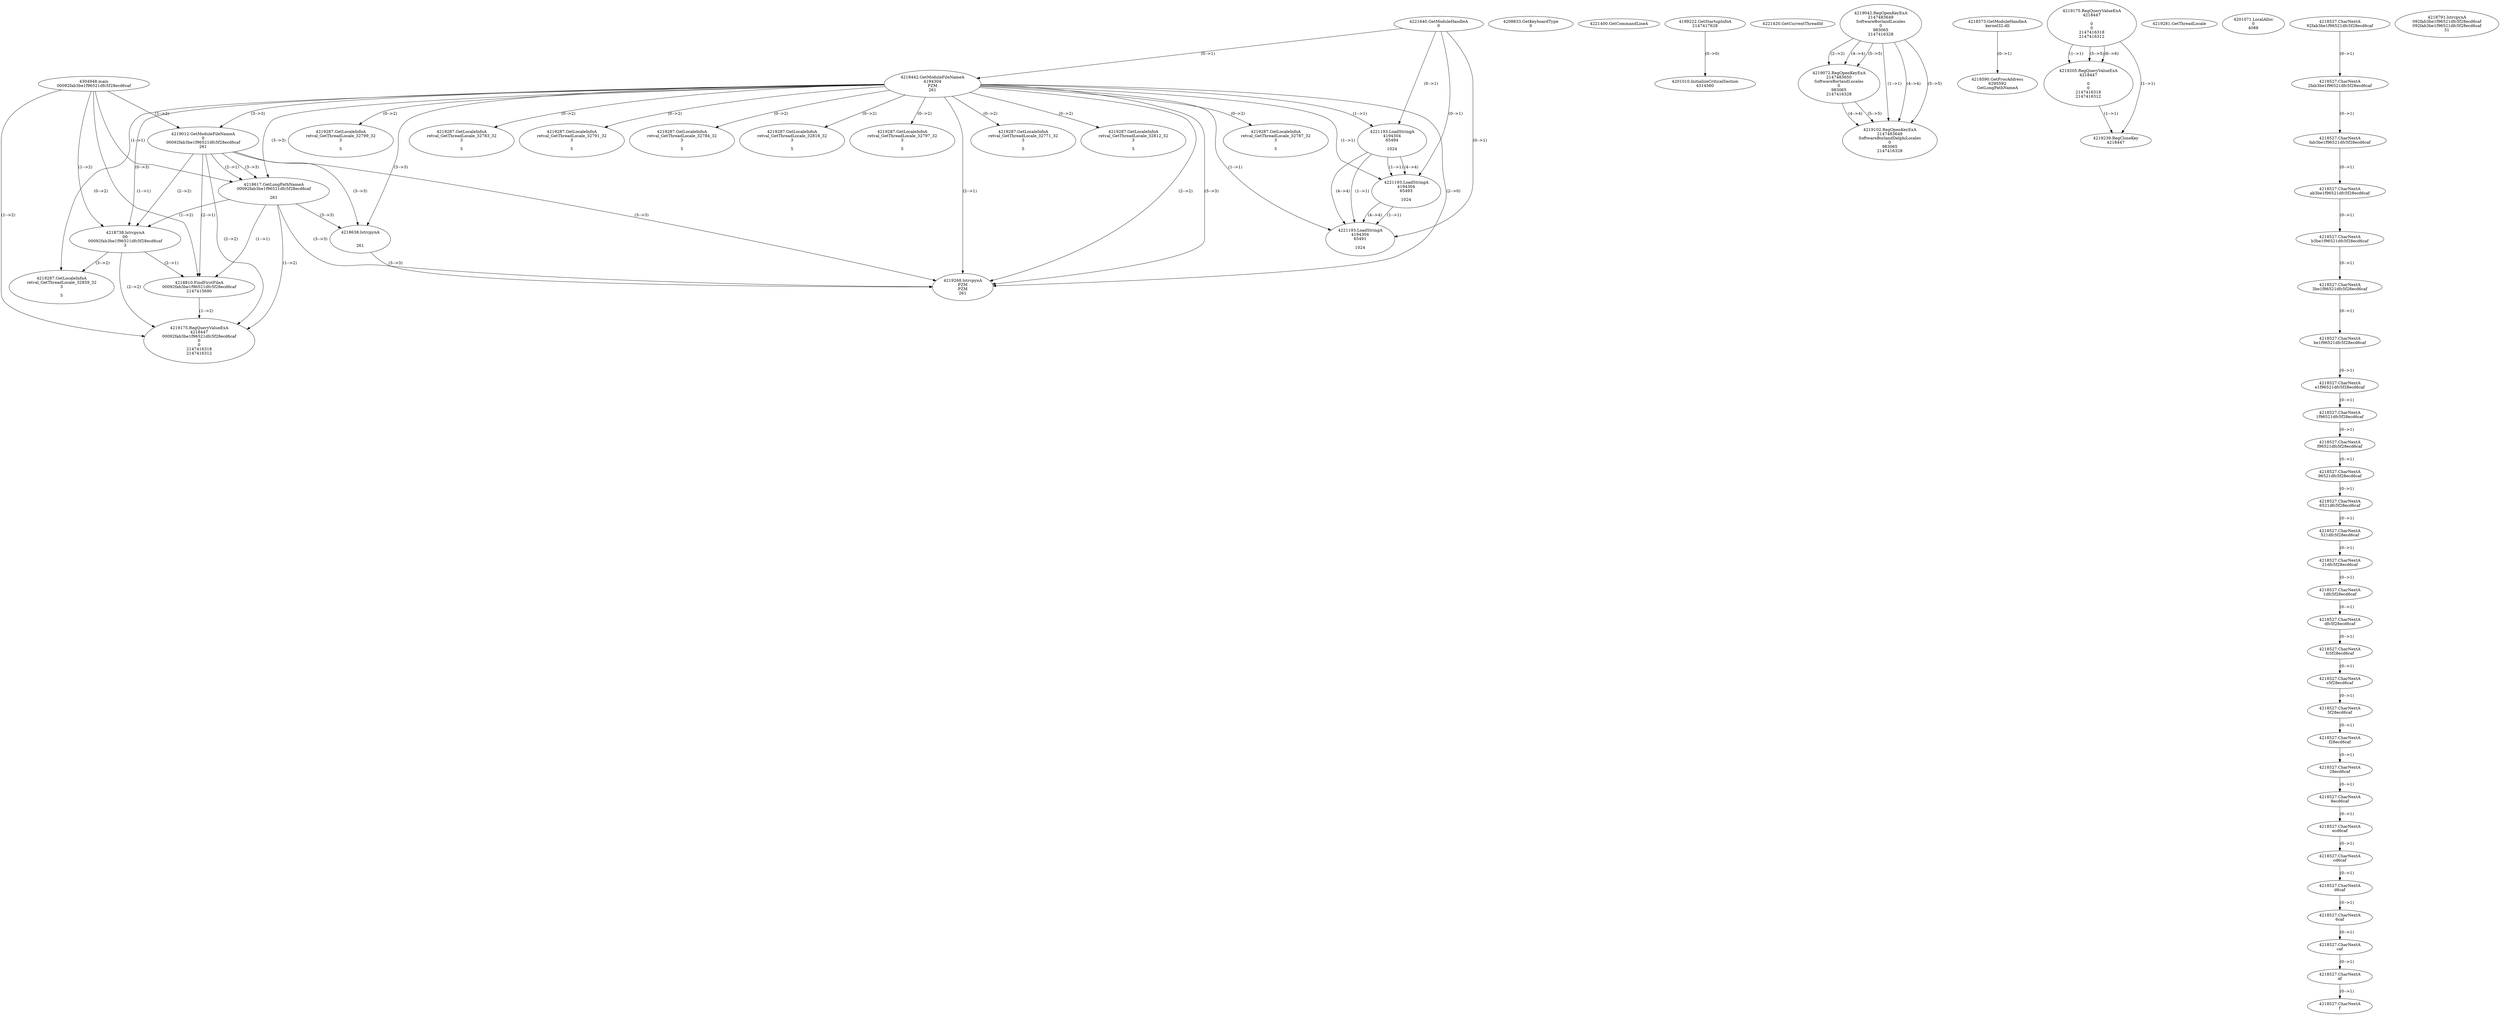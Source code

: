 // Global SCDG with merge call
digraph {
	0 [label="4304948.main
00092fab3be1f96521dfc5f28ecd6caf"]
	1 [label="4221640.GetModuleHandleA
0"]
	2 [label="4208833.GetKeyboardType
0"]
	3 [label="4221400.GetCommandLineA
"]
	4 [label="4199222.GetStartupInfoA
2147417628"]
	5 [label="4221420.GetCurrentThreadId
"]
	6 [label="4218442.GetModuleFileNameA
4194304
PZM
261"]
	1 -> 6 [label="(0-->1)"]
	7 [label="4219012.GetModuleFileNameA
0
00092fab3be1f96521dfc5f28ecd6caf
261"]
	0 -> 7 [label="(1-->2)"]
	6 -> 7 [label="(3-->3)"]
	8 [label="4219042.RegOpenKeyExA
2147483649
Software\Borland\Locales
0
983065
2147416328"]
	9 [label="4219072.RegOpenKeyExA
2147483650
Software\Borland\Locales
0
983065
2147416328"]
	8 -> 9 [label="(2-->2)"]
	8 -> 9 [label="(4-->4)"]
	8 -> 9 [label="(5-->5)"]
	10 [label="4218573.GetModuleHandleA
kernel32.dll"]
	11 [label="4218590.GetProcAddress
6295592
GetLongPathNameA"]
	10 -> 11 [label="(0-->1)"]
	12 [label="4218617.GetLongPathNameA
00092fab3be1f96521dfc5f28ecd6caf

261"]
	0 -> 12 [label="(1-->1)"]
	7 -> 12 [label="(2-->1)"]
	6 -> 12 [label="(3-->3)"]
	7 -> 12 [label="(3-->3)"]
	13 [label="4218638.lstrcpynA


261"]
	6 -> 13 [label="(3-->3)"]
	7 -> 13 [label="(3-->3)"]
	12 -> 13 [label="(3-->3)"]
	14 [label="4219175.RegQueryValueExA
4218447

0
0
2147416318
2147416312"]
	15 [label="4219205.RegQueryValueExA
4218447

0
0
2147416318
2147416312"]
	14 -> 15 [label="(1-->1)"]
	14 -> 15 [label="(5-->5)"]
	14 -> 15 [label="(6-->6)"]
	16 [label="4219239.RegCloseKey
4218447"]
	14 -> 16 [label="(1-->1)"]
	15 -> 16 [label="(1-->1)"]
	17 [label="4219268.lstrcpynA
PZM
PZM
261"]
	6 -> 17 [label="(2-->1)"]
	6 -> 17 [label="(2-->2)"]
	6 -> 17 [label="(3-->3)"]
	7 -> 17 [label="(3-->3)"]
	12 -> 17 [label="(3-->3)"]
	13 -> 17 [label="(3-->3)"]
	6 -> 17 [label="(2-->0)"]
	18 [label="4219281.GetThreadLocale
"]
	19 [label="4219287.GetLocaleInfoA
retval_GetThreadLocale_32787_32
3

5"]
	6 -> 19 [label="(0-->2)"]
	20 [label="4221193.LoadStringA
4194304
65494

1024"]
	1 -> 20 [label="(0-->1)"]
	6 -> 20 [label="(1-->1)"]
	21 [label="4221193.LoadStringA
4194304
65493

1024"]
	1 -> 21 [label="(0-->1)"]
	6 -> 21 [label="(1-->1)"]
	20 -> 21 [label="(1-->1)"]
	20 -> 21 [label="(4-->4)"]
	22 [label="4221193.LoadStringA
4194304
65491

1024"]
	1 -> 22 [label="(0-->1)"]
	6 -> 22 [label="(1-->1)"]
	20 -> 22 [label="(1-->1)"]
	21 -> 22 [label="(1-->1)"]
	20 -> 22 [label="(4-->4)"]
	21 -> 22 [label="(4-->4)"]
	23 [label="4219287.GetLocaleInfoA
retval_GetThreadLocale_32799_32
3

5"]
	6 -> 23 [label="(0-->2)"]
	24 [label="4201010.InitializeCriticalSection
4314560"]
	4 -> 24 [label="(0-->0)"]
	25 [label="4201071.LocalAlloc
0
4088"]
	26 [label="4218738.lstrcpynA
00
00092fab3be1f96521dfc5f28ecd6caf
3"]
	0 -> 26 [label="(1-->2)"]
	7 -> 26 [label="(2-->2)"]
	12 -> 26 [label="(1-->2)"]
	6 -> 26 [label="(0-->3)"]
	27 [label="4218527.CharNextA
92fab3be1f96521dfc5f28ecd6caf"]
	28 [label="4218527.CharNextA
2fab3be1f96521dfc5f28ecd6caf"]
	27 -> 28 [label="(0-->1)"]
	29 [label="4218527.CharNextA
fab3be1f96521dfc5f28ecd6caf"]
	28 -> 29 [label="(0-->1)"]
	30 [label="4218527.CharNextA
ab3be1f96521dfc5f28ecd6caf"]
	29 -> 30 [label="(0-->1)"]
	31 [label="4218527.CharNextA
b3be1f96521dfc5f28ecd6caf"]
	30 -> 31 [label="(0-->1)"]
	32 [label="4218527.CharNextA
3be1f96521dfc5f28ecd6caf"]
	31 -> 32 [label="(0-->1)"]
	33 [label="4218527.CharNextA
be1f96521dfc5f28ecd6caf"]
	32 -> 33 [label="(0-->1)"]
	34 [label="4218527.CharNextA
e1f96521dfc5f28ecd6caf"]
	33 -> 34 [label="(0-->1)"]
	35 [label="4218527.CharNextA
1f96521dfc5f28ecd6caf"]
	34 -> 35 [label="(0-->1)"]
	36 [label="4218527.CharNextA
f96521dfc5f28ecd6caf"]
	35 -> 36 [label="(0-->1)"]
	37 [label="4218527.CharNextA
96521dfc5f28ecd6caf"]
	36 -> 37 [label="(0-->1)"]
	38 [label="4218527.CharNextA
6521dfc5f28ecd6caf"]
	37 -> 38 [label="(0-->1)"]
	39 [label="4218527.CharNextA
521dfc5f28ecd6caf"]
	38 -> 39 [label="(0-->1)"]
	40 [label="4218527.CharNextA
21dfc5f28ecd6caf"]
	39 -> 40 [label="(0-->1)"]
	41 [label="4218527.CharNextA
1dfc5f28ecd6caf"]
	40 -> 41 [label="(0-->1)"]
	42 [label="4218527.CharNextA
dfc5f28ecd6caf"]
	41 -> 42 [label="(0-->1)"]
	43 [label="4218527.CharNextA
fc5f28ecd6caf"]
	42 -> 43 [label="(0-->1)"]
	44 [label="4218527.CharNextA
c5f28ecd6caf"]
	43 -> 44 [label="(0-->1)"]
	45 [label="4218527.CharNextA
5f28ecd6caf"]
	44 -> 45 [label="(0-->1)"]
	46 [label="4218527.CharNextA
f28ecd6caf"]
	45 -> 46 [label="(0-->1)"]
	47 [label="4218527.CharNextA
28ecd6caf"]
	46 -> 47 [label="(0-->1)"]
	48 [label="4218527.CharNextA
8ecd6caf"]
	47 -> 48 [label="(0-->1)"]
	49 [label="4218527.CharNextA
ecd6caf"]
	48 -> 49 [label="(0-->1)"]
	50 [label="4218527.CharNextA
cd6caf"]
	49 -> 50 [label="(0-->1)"]
	51 [label="4218527.CharNextA
d6caf"]
	50 -> 51 [label="(0-->1)"]
	52 [label="4218527.CharNextA
6caf"]
	51 -> 52 [label="(0-->1)"]
	53 [label="4218527.CharNextA
caf"]
	52 -> 53 [label="(0-->1)"]
	54 [label="4218527.CharNextA
af"]
	53 -> 54 [label="(0-->1)"]
	55 [label="4218527.CharNextA
f"]
	54 -> 55 [label="(0-->1)"]
	56 [label="4218791.lstrcpynA
092fab3be1f96521dfc5f28ecd6caf
092fab3be1f96521dfc5f28ecd6caf
31"]
	57 [label="4218810.FindFirstFileA
00092fab3be1f96521dfc5f28ecd6caf
2147415690"]
	0 -> 57 [label="(1-->1)"]
	7 -> 57 [label="(2-->1)"]
	12 -> 57 [label="(1-->1)"]
	26 -> 57 [label="(2-->1)"]
	58 [label="4219175.RegQueryValueExA
4218447
00092fab3be1f96521dfc5f28ecd6caf
0
0
2147416318
2147416312"]
	0 -> 58 [label="(1-->2)"]
	7 -> 58 [label="(2-->2)"]
	12 -> 58 [label="(1-->2)"]
	26 -> 58 [label="(2-->2)"]
	57 -> 58 [label="(1-->2)"]
	59 [label="4219287.GetLocaleInfoA
retval_GetThreadLocale_32859_32
3

5"]
	6 -> 59 [label="(0-->2)"]
	26 -> 59 [label="(3-->2)"]
	60 [label="4219287.GetLocaleInfoA
retval_GetThreadLocale_32783_32
3

5"]
	6 -> 60 [label="(0-->2)"]
	61 [label="4219287.GetLocaleInfoA
retval_GetThreadLocale_32791_32
3

5"]
	6 -> 61 [label="(0-->2)"]
	62 [label="4219287.GetLocaleInfoA
retval_GetThreadLocale_32784_32
3

5"]
	6 -> 62 [label="(0-->2)"]
	63 [label="4219102.RegOpenKeyExA
2147483649
Software\Borland\Delphi\Locales
0
983065
2147416328"]
	8 -> 63 [label="(1-->1)"]
	8 -> 63 [label="(4-->4)"]
	9 -> 63 [label="(4-->4)"]
	8 -> 63 [label="(5-->5)"]
	9 -> 63 [label="(5-->5)"]
	64 [label="4219287.GetLocaleInfoA
retval_GetThreadLocale_32818_32
3

5"]
	6 -> 64 [label="(0-->2)"]
	65 [label="4219287.GetLocaleInfoA
retval_GetThreadLocale_32797_32
3

5"]
	6 -> 65 [label="(0-->2)"]
	66 [label="4219287.GetLocaleInfoA
retval_GetThreadLocale_32771_32
3

5"]
	6 -> 66 [label="(0-->2)"]
	67 [label="4219287.GetLocaleInfoA
retval_GetThreadLocale_32812_32
3

5"]
	6 -> 67 [label="(0-->2)"]
}
